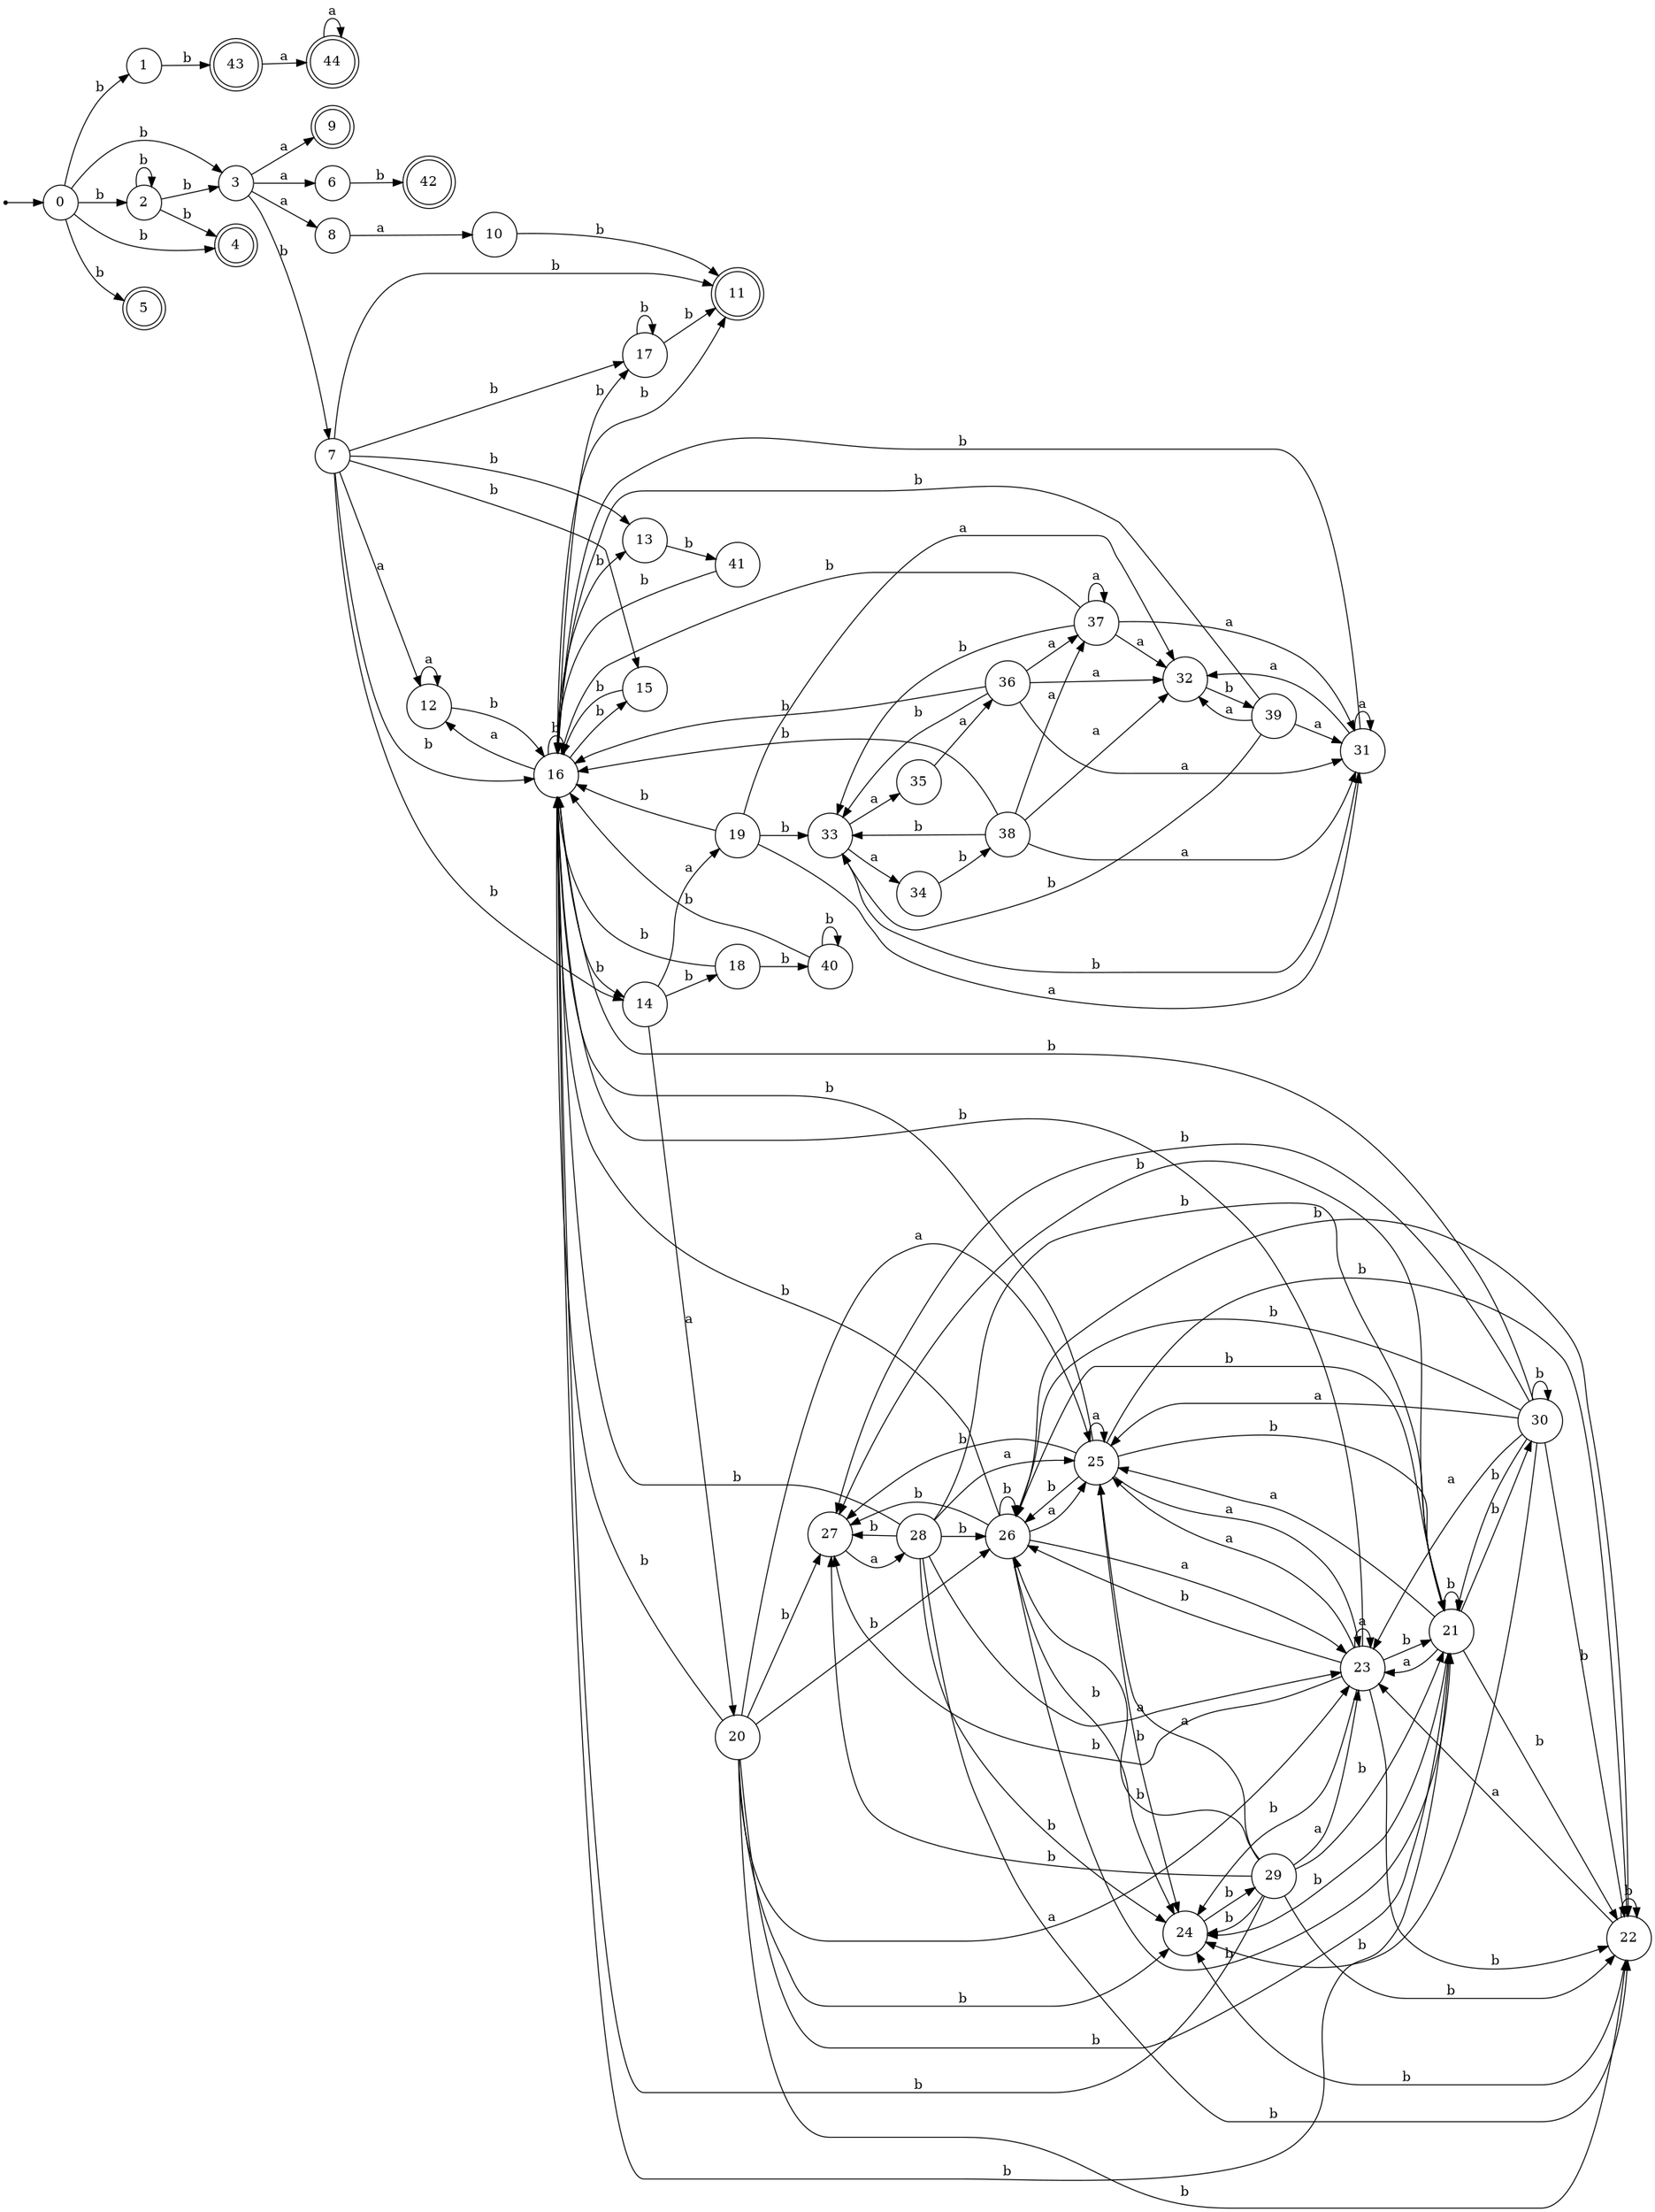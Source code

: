 digraph finite_state_machine {
rankdir=LR;
size="20,20";
node [shape = point]; "dummy0"
node [shape = circle]; "0";
"dummy0" -> "0";
node [shape = circle]; "1";
node [shape = circle]; "2";
node [shape = circle]; "3";
node [shape = doublecircle]; "4";node [shape = doublecircle]; "5";node [shape = circle]; "6";
node [shape = circle]; "7";
node [shape = circle]; "8";
node [shape = doublecircle]; "9";node [shape = circle]; "10";
node [shape = doublecircle]; "11";node [shape = circle]; "12";
node [shape = circle]; "13";
node [shape = circle]; "14";
node [shape = circle]; "15";
node [shape = circle]; "16";
node [shape = circle]; "17";
node [shape = circle]; "18";
node [shape = circle]; "19";
node [shape = circle]; "20";
node [shape = circle]; "21";
node [shape = circle]; "22";
node [shape = circle]; "23";
node [shape = circle]; "24";
node [shape = circle]; "25";
node [shape = circle]; "26";
node [shape = circle]; "27";
node [shape = circle]; "28";
node [shape = circle]; "29";
node [shape = circle]; "30";
node [shape = circle]; "31";
node [shape = circle]; "32";
node [shape = circle]; "33";
node [shape = circle]; "34";
node [shape = circle]; "35";
node [shape = circle]; "36";
node [shape = circle]; "37";
node [shape = circle]; "38";
node [shape = circle]; "39";
node [shape = circle]; "40";
node [shape = circle]; "41";
node [shape = doublecircle]; "42";node [shape = doublecircle]; "43";node [shape = doublecircle]; "44";"0" -> "1" [label = "b"];
 "0" -> "2" [label = "b"];
 "0" -> "3" [label = "b"];
 "0" -> "4" [label = "b"];
 "0" -> "5" [label = "b"];
 "3" -> "8" [label = "a"];
 "3" -> "9" [label = "a"];
 "3" -> "6" [label = "a"];
 "3" -> "7" [label = "b"];
 "8" -> "10" [label = "a"];
 "10" -> "11" [label = "b"];
 "7" -> "12" [label = "a"];
 "7" -> "16" [label = "b"];
 "7" -> "17" [label = "b"];
 "7" -> "11" [label = "b"];
 "7" -> "13" [label = "b"];
 "7" -> "14" [label = "b"];
 "7" -> "15" [label = "b"];
 "17" -> "17" [label = "b"];
 "17" -> "11" [label = "b"];
 "16" -> "16" [label = "b"];
 "16" -> "17" [label = "b"];
 "16" -> "11" [label = "b"];
 "16" -> "13" [label = "b"];
 "16" -> "14" [label = "b"];
 "16" -> "15" [label = "b"];
 "16" -> "12" [label = "a"];
 "15" -> "16" [label = "b"];
 "14" -> "18" [label = "b"];
 "14" -> "19" [label = "a"];
 "14" -> "20" [label = "a"];
 "20" -> "16" [label = "b"];
 "20" -> "21" [label = "b"];
 "20" -> "22" [label = "b"];
 "20" -> "24" [label = "b"];
 "20" -> "26" [label = "b"];
 "20" -> "27" [label = "b"];
 "20" -> "25" [label = "a"];
 "20" -> "23" [label = "a"];
 "27" -> "28" [label = "a"];
 "28" -> "16" [label = "b"];
 "28" -> "21" [label = "b"];
 "28" -> "22" [label = "b"];
 "28" -> "24" [label = "b"];
 "28" -> "26" [label = "b"];
 "28" -> "27" [label = "b"];
 "28" -> "25" [label = "a"];
 "28" -> "23" [label = "a"];
 "26" -> "16" [label = "b"];
 "26" -> "21" [label = "b"];
 "26" -> "22" [label = "b"];
 "26" -> "24" [label = "b"];
 "26" -> "26" [label = "b"];
 "26" -> "27" [label = "b"];
 "26" -> "25" [label = "a"];
 "26" -> "23" [label = "a"];
 "25" -> "25" [label = "a"];
 "25" -> "23" [label = "a"];
 "25" -> "16" [label = "b"];
 "25" -> "21" [label = "b"];
 "25" -> "22" [label = "b"];
 "25" -> "24" [label = "b"];
 "25" -> "26" [label = "b"];
 "25" -> "27" [label = "b"];
 "24" -> "29" [label = "b"];
 "29" -> "16" [label = "b"];
 "29" -> "21" [label = "b"];
 "29" -> "22" [label = "b"];
 "29" -> "24" [label = "b"];
 "29" -> "26" [label = "b"];
 "29" -> "27" [label = "b"];
 "29" -> "25" [label = "a"];
 "29" -> "23" [label = "a"];
 "23" -> "25" [label = "a"];
 "23" -> "23" [label = "a"];
 "23" -> "16" [label = "b"];
 "23" -> "21" [label = "b"];
 "23" -> "22" [label = "b"];
 "23" -> "24" [label = "b"];
 "23" -> "26" [label = "b"];
 "23" -> "27" [label = "b"];
 "22" -> "24" [label = "b"];
 "22" -> "22" [label = "b"];
 "22" -> "23" [label = "a"];
 "21" -> "16" [label = "b"];
 "21" -> "21" [label = "b"];
 "21" -> "22" [label = "b"];
 "21" -> "24" [label = "b"];
 "21" -> "26" [label = "b"];
 "21" -> "27" [label = "b"];
 "21" -> "30" [label = "b"];
 "21" -> "25" [label = "a"];
 "21" -> "23" [label = "a"];
 "30" -> "16" [label = "b"];
 "30" -> "21" [label = "b"];
 "30" -> "22" [label = "b"];
 "30" -> "24" [label = "b"];
 "30" -> "26" [label = "b"];
 "30" -> "27" [label = "b"];
 "30" -> "30" [label = "b"];
 "30" -> "25" [label = "a"];
 "30" -> "23" [label = "a"];
 "19" -> "32" [label = "a"];
 "19" -> "31" [label = "a"];
 "19" -> "16" [label = "b"];
 "19" -> "33" [label = "b"];
 "33" -> "34" [label = "a"];
 "33" -> "35" [label = "a"];
 "35" -> "36" [label = "a"];
 "36" -> "16" [label = "b"];
 "36" -> "33" [label = "b"];
 "36" -> "32" [label = "a"];
 "36" -> "37" [label = "a"];
 "36" -> "31" [label = "a"];
 "37" -> "32" [label = "a"];
 "37" -> "37" [label = "a"];
 "37" -> "31" [label = "a"];
 "37" -> "16" [label = "b"];
 "37" -> "33" [label = "b"];
 "34" -> "38" [label = "b"];
 "38" -> "16" [label = "b"];
 "38" -> "33" [label = "b"];
 "38" -> "32" [label = "a"];
 "38" -> "37" [label = "a"];
 "38" -> "31" [label = "a"];
 "32" -> "39" [label = "b"];
 "39" -> "32" [label = "a"];
 "39" -> "31" [label = "a"];
 "39" -> "16" [label = "b"];
 "39" -> "33" [label = "b"];
 "31" -> "32" [label = "a"];
 "31" -> "31" [label = "a"];
 "31" -> "16" [label = "b"];
 "31" -> "33" [label = "b"];
 "18" -> "40" [label = "b"];
 "18" -> "16" [label = "b"];
 "40" -> "40" [label = "b"];
 "40" -> "16" [label = "b"];
 "13" -> "41" [label = "b"];
 "41" -> "16" [label = "b"];
 "12" -> "12" [label = "a"];
 "12" -> "16" [label = "b"];
 "6" -> "42" [label = "b"];
 "2" -> "2" [label = "b"];
 "2" -> "3" [label = "b"];
 "2" -> "4" [label = "b"];
 "1" -> "43" [label = "b"];
 "43" -> "44" [label = "a"];
 "44" -> "44" [label = "a"];
 }
